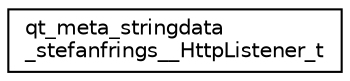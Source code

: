 digraph "Graphical Class Hierarchy"
{
  edge [fontname="Helvetica",fontsize="10",labelfontname="Helvetica",labelfontsize="10"];
  node [fontname="Helvetica",fontsize="10",shape=record];
  rankdir="LR";
  Node0 [label="qt_meta_stringdata\l_stefanfrings__HttpListener_t",height=0.2,width=0.4,color="black", fillcolor="white", style="filled",URL="$structqt__meta__stringdata__stefanfrings_____http_listener__t.html"];
}
